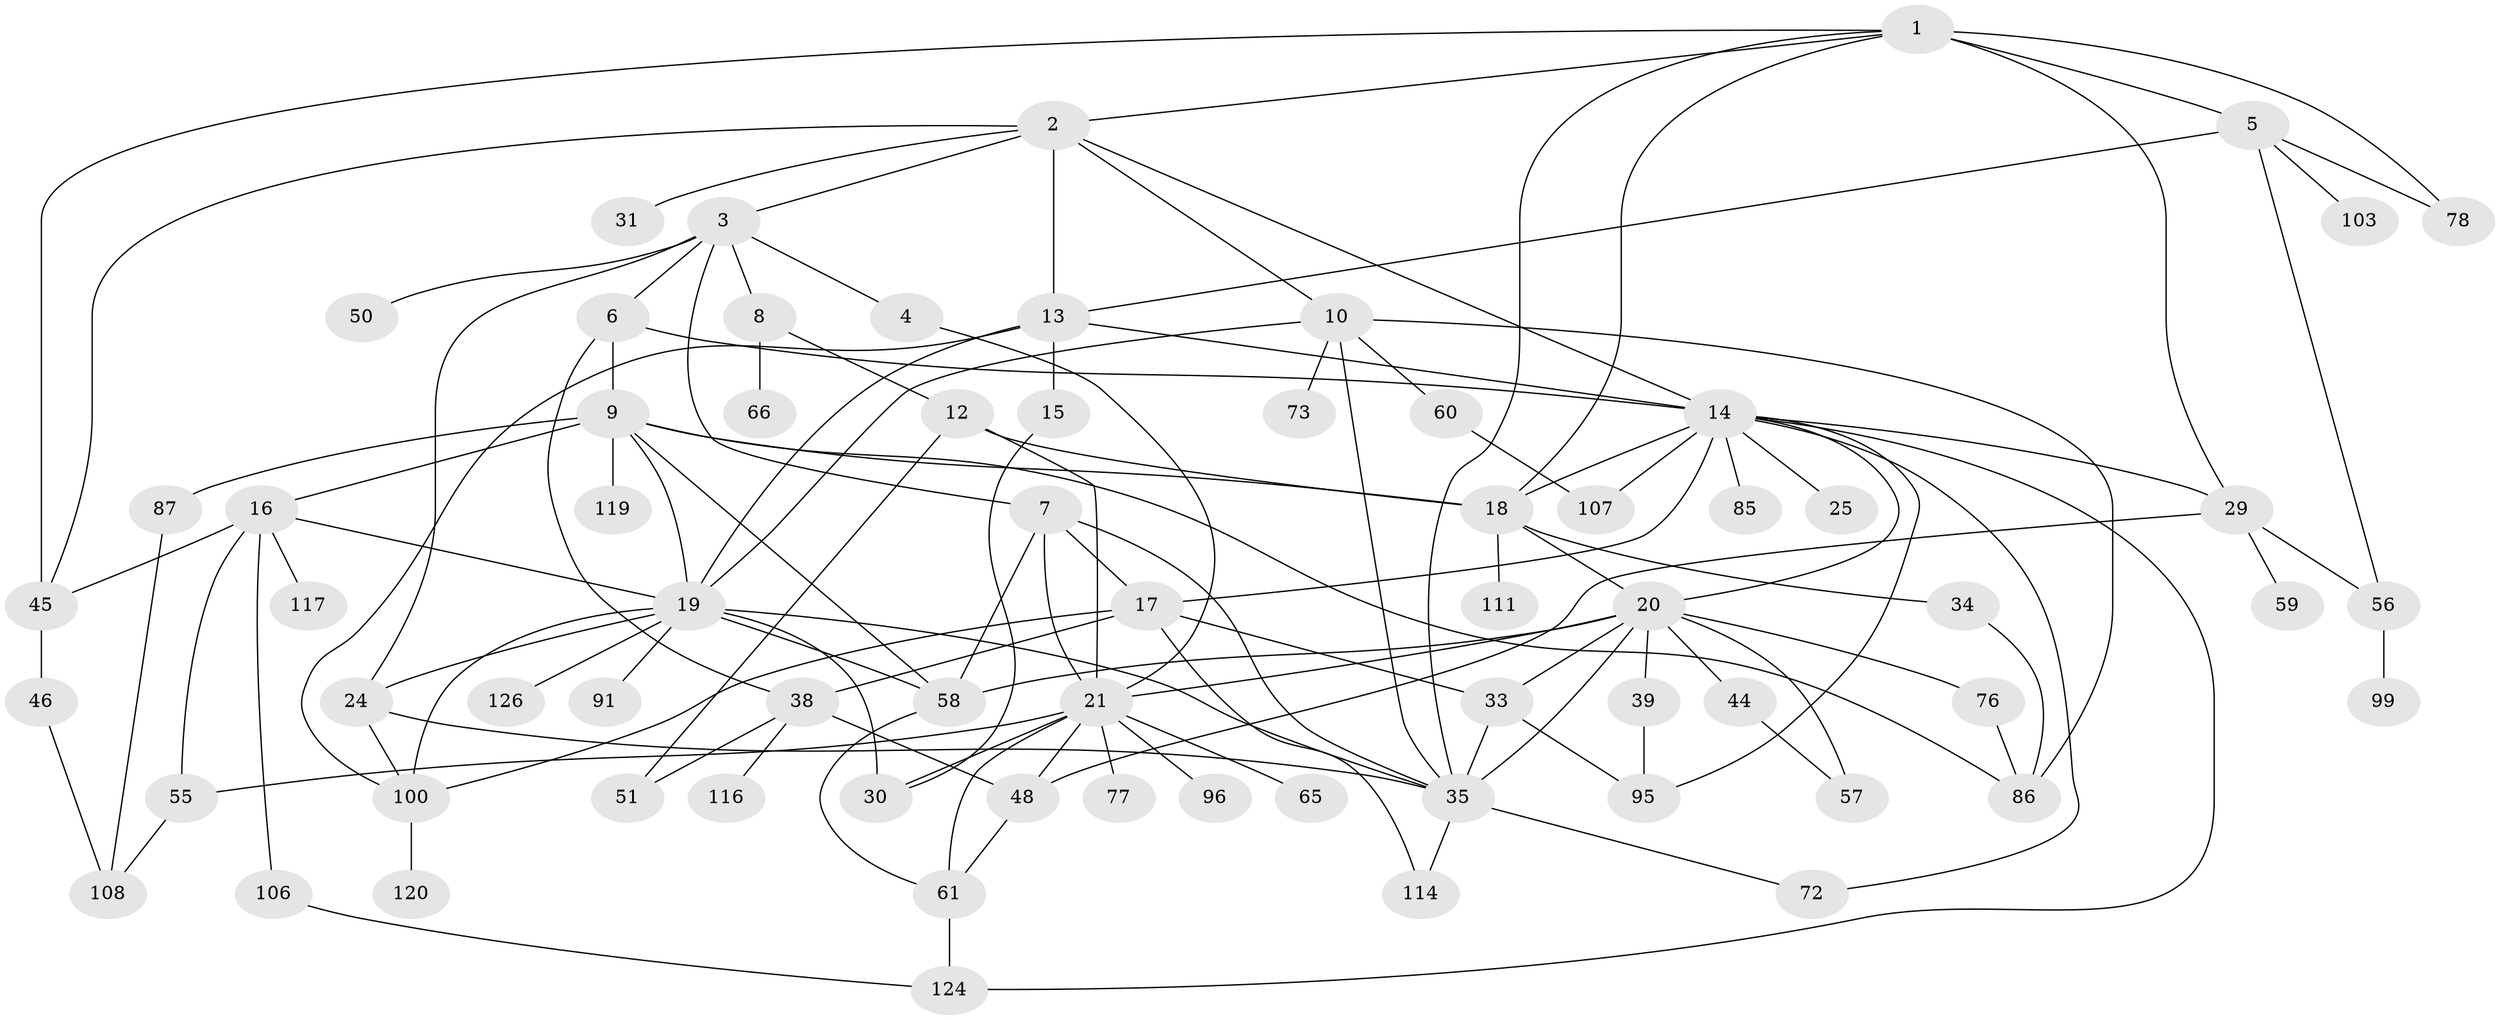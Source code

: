 // original degree distribution, {8: 0.0070921985815602835, 7: 0.0425531914893617, 2: 0.2907801418439716, 3: 0.16312056737588654, 4: 0.10638297872340426, 5: 0.07092198581560284, 6: 0.05673758865248227, 9: 0.0070921985815602835, 1: 0.2553191489361702}
// Generated by graph-tools (version 1.1) at 2025/16/03/04/25 18:16:55]
// undirected, 70 vertices, 124 edges
graph export_dot {
graph [start="1"]
  node [color=gray90,style=filled];
  1;
  2;
  3;
  4;
  5 [super="+36"];
  6 [super="+23"];
  7;
  8 [super="+90"];
  9 [super="+11"];
  10 [super="+52"];
  12;
  13;
  14 [super="+42"];
  15;
  16 [super="+32+93"];
  17 [super="+75+92+64"];
  18 [super="+22"];
  19 [super="+40+41+131+133"];
  20 [super="+115+26+63"];
  21 [super="+28+71"];
  24 [super="+138"];
  25;
  29 [super="+89+125"];
  30 [super="+102+74"];
  31;
  33;
  34;
  35 [super="+97+43+37"];
  38 [super="+84+110+62+128"];
  39;
  44;
  45 [super="+98+105+81"];
  46 [super="+69"];
  48 [super="+101"];
  50;
  51;
  55 [super="+113+136"];
  56 [super="+83+104"];
  57 [super="+79"];
  58 [super="+118"];
  59;
  60;
  61 [super="+88"];
  65;
  66;
  72;
  73;
  76;
  77;
  78 [super="+112"];
  85 [super="+121"];
  86;
  87;
  91;
  95 [super="+129"];
  96;
  99;
  100;
  103 [super="+127"];
  106;
  107;
  108;
  111;
  114;
  116;
  117;
  119;
  120;
  124;
  126;
  1 -- 2;
  1 -- 5 [weight=2];
  1 -- 29;
  1 -- 35;
  1 -- 45;
  1 -- 18;
  1 -- 78;
  2 -- 3;
  2 -- 10;
  2 -- 14;
  2 -- 31;
  2 -- 45;
  2 -- 13;
  3 -- 4;
  3 -- 6;
  3 -- 7;
  3 -- 8;
  3 -- 24;
  3 -- 50;
  4 -- 21;
  5 -- 13;
  5 -- 103;
  5 -- 56;
  5 -- 78;
  6 -- 9;
  6 -- 14;
  6 -- 38;
  7 -- 17;
  7 -- 21;
  7 -- 35;
  7 -- 58;
  8 -- 12;
  8 -- 66;
  9 -- 16;
  9 -- 87;
  9 -- 119;
  9 -- 58;
  9 -- 86;
  9 -- 18;
  9 -- 19;
  10 -- 86;
  10 -- 73;
  10 -- 60;
  10 -- 35;
  10 -- 19;
  12 -- 18;
  12 -- 21;
  12 -- 51;
  13 -- 15;
  13 -- 19;
  13 -- 100;
  13 -- 14;
  14 -- 20;
  14 -- 25;
  14 -- 107 [weight=2];
  14 -- 18;
  14 -- 72;
  14 -- 17;
  14 -- 85;
  14 -- 124;
  14 -- 95;
  14 -- 29;
  15 -- 30;
  16 -- 106;
  16 -- 117;
  16 -- 55 [weight=2];
  16 -- 19;
  16 -- 45;
  17 -- 33;
  17 -- 114;
  17 -- 100;
  17 -- 38 [weight=3];
  18 -- 20;
  18 -- 34;
  18 -- 111;
  19 -- 35;
  19 -- 100;
  19 -- 126;
  19 -- 24;
  19 -- 58;
  19 -- 91;
  19 -- 30;
  20 -- 44;
  20 -- 57;
  20 -- 76;
  20 -- 33;
  20 -- 58;
  20 -- 39;
  20 -- 35;
  20 -- 21;
  21 -- 48 [weight=2];
  21 -- 61;
  21 -- 65;
  21 -- 96;
  21 -- 77;
  21 -- 55;
  21 -- 30;
  24 -- 100;
  24 -- 35;
  29 -- 59;
  29 -- 48;
  29 -- 56;
  33 -- 95;
  33 -- 35;
  34 -- 86;
  35 -- 72;
  35 -- 114;
  38 -- 51;
  38 -- 116;
  38 -- 48;
  39 -- 95;
  44 -- 57;
  45 -- 46;
  46 -- 108;
  48 -- 61;
  55 -- 108;
  56 -- 99;
  58 -- 61;
  60 -- 107;
  61 -- 124;
  76 -- 86;
  87 -- 108;
  100 -- 120;
  106 -- 124;
}
